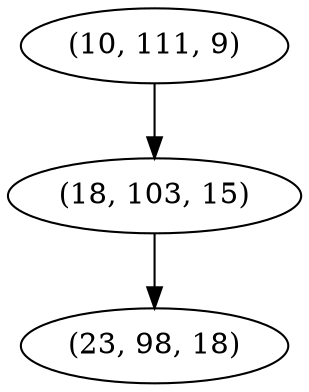 digraph tree {
    "(10, 111, 9)";
    "(18, 103, 15)";
    "(23, 98, 18)";
    "(10, 111, 9)" -> "(18, 103, 15)";
    "(18, 103, 15)" -> "(23, 98, 18)";
}
